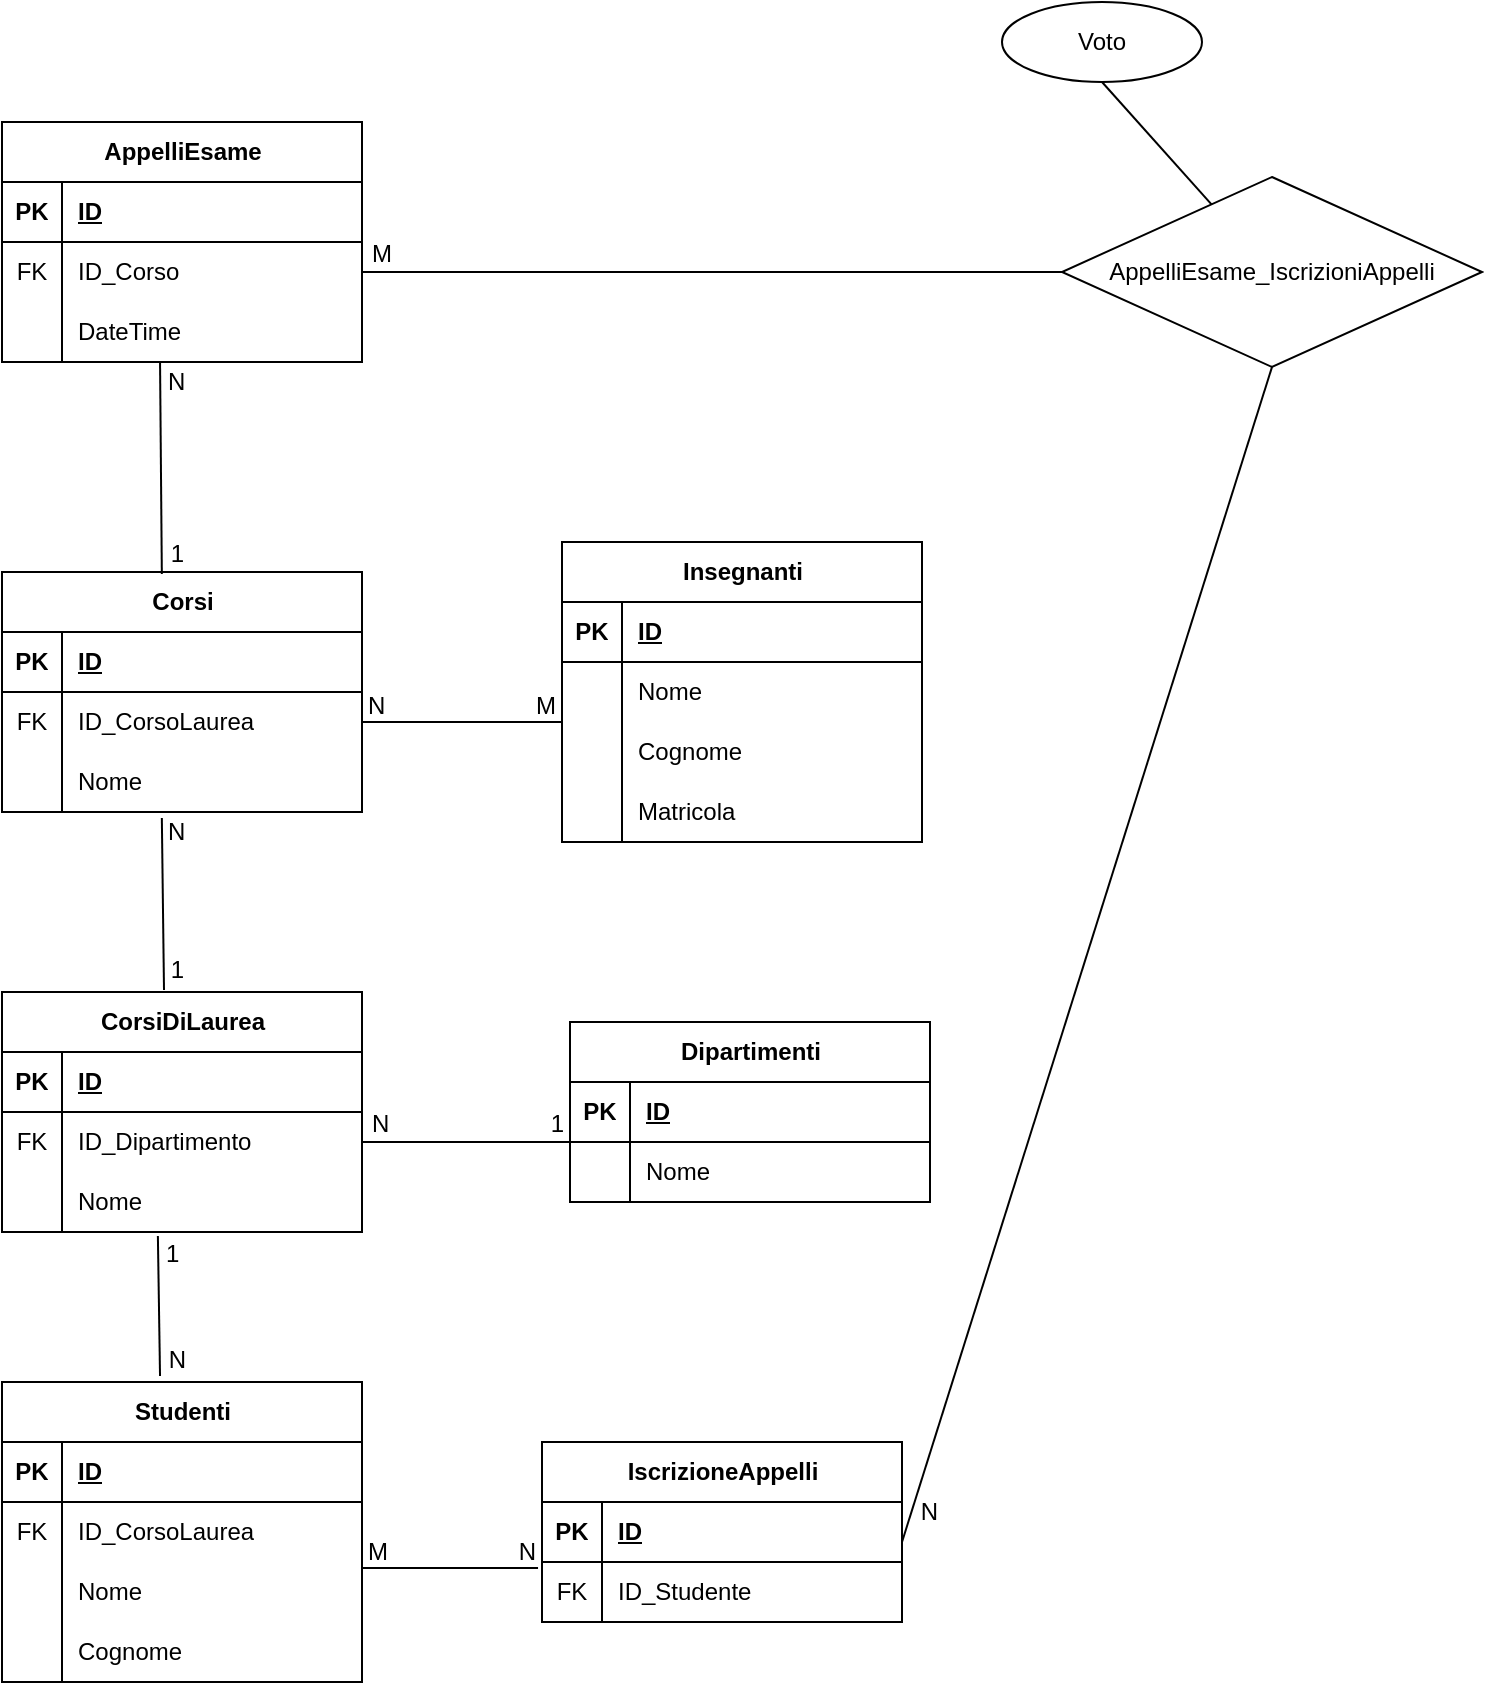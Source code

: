<mxfile version="23.0.2" type="device">
  <diagram name="Pagina-1" id="IWjIWQ7In2uX8zrZpP0A">
    <mxGraphModel dx="1118" dy="736" grid="1" gridSize="10" guides="1" tooltips="1" connect="1" arrows="1" fold="1" page="1" pageScale="1" pageWidth="827" pageHeight="1169" math="0" shadow="0">
      <root>
        <mxCell id="0" />
        <mxCell id="1" parent="0" />
        <mxCell id="6qh7KxoOQPwdmVBhDfn9-14" value="Corsi" style="shape=table;startSize=30;container=1;collapsible=1;childLayout=tableLayout;fixedRows=1;rowLines=0;fontStyle=1;align=center;resizeLast=1;html=1;" parent="1" vertex="1">
          <mxGeometry x="40" y="315" width="180" height="120" as="geometry" />
        </mxCell>
        <mxCell id="6qh7KxoOQPwdmVBhDfn9-15" value="" style="shape=tableRow;horizontal=0;startSize=0;swimlaneHead=0;swimlaneBody=0;fillColor=none;collapsible=0;dropTarget=0;points=[[0,0.5],[1,0.5]];portConstraint=eastwest;top=0;left=0;right=0;bottom=1;" parent="6qh7KxoOQPwdmVBhDfn9-14" vertex="1">
          <mxGeometry y="30" width="180" height="30" as="geometry" />
        </mxCell>
        <mxCell id="6qh7KxoOQPwdmVBhDfn9-16" value="PK" style="shape=partialRectangle;connectable=0;fillColor=none;top=0;left=0;bottom=0;right=0;fontStyle=1;overflow=hidden;whiteSpace=wrap;html=1;" parent="6qh7KxoOQPwdmVBhDfn9-15" vertex="1">
          <mxGeometry width="30" height="30" as="geometry">
            <mxRectangle width="30" height="30" as="alternateBounds" />
          </mxGeometry>
        </mxCell>
        <mxCell id="6qh7KxoOQPwdmVBhDfn9-17" value="ID" style="shape=partialRectangle;connectable=0;fillColor=none;top=0;left=0;bottom=0;right=0;align=left;spacingLeft=6;fontStyle=5;overflow=hidden;whiteSpace=wrap;html=1;" parent="6qh7KxoOQPwdmVBhDfn9-15" vertex="1">
          <mxGeometry x="30" width="150" height="30" as="geometry">
            <mxRectangle width="150" height="30" as="alternateBounds" />
          </mxGeometry>
        </mxCell>
        <mxCell id="6qh7KxoOQPwdmVBhDfn9-18" value="" style="shape=tableRow;horizontal=0;startSize=0;swimlaneHead=0;swimlaneBody=0;fillColor=none;collapsible=0;dropTarget=0;points=[[0,0.5],[1,0.5]];portConstraint=eastwest;top=0;left=0;right=0;bottom=0;" parent="6qh7KxoOQPwdmVBhDfn9-14" vertex="1">
          <mxGeometry y="60" width="180" height="30" as="geometry" />
        </mxCell>
        <mxCell id="6qh7KxoOQPwdmVBhDfn9-19" value="FK" style="shape=partialRectangle;connectable=0;fillColor=none;top=0;left=0;bottom=0;right=0;editable=1;overflow=hidden;whiteSpace=wrap;html=1;" parent="6qh7KxoOQPwdmVBhDfn9-18" vertex="1">
          <mxGeometry width="30" height="30" as="geometry">
            <mxRectangle width="30" height="30" as="alternateBounds" />
          </mxGeometry>
        </mxCell>
        <mxCell id="6qh7KxoOQPwdmVBhDfn9-20" value="ID_CorsoLaurea" style="shape=partialRectangle;connectable=0;fillColor=none;top=0;left=0;bottom=0;right=0;align=left;spacingLeft=6;overflow=hidden;whiteSpace=wrap;html=1;" parent="6qh7KxoOQPwdmVBhDfn9-18" vertex="1">
          <mxGeometry x="30" width="150" height="30" as="geometry">
            <mxRectangle width="150" height="30" as="alternateBounds" />
          </mxGeometry>
        </mxCell>
        <mxCell id="6qh7KxoOQPwdmVBhDfn9-21" value="" style="shape=tableRow;horizontal=0;startSize=0;swimlaneHead=0;swimlaneBody=0;fillColor=none;collapsible=0;dropTarget=0;points=[[0,0.5],[1,0.5]];portConstraint=eastwest;top=0;left=0;right=0;bottom=0;" parent="6qh7KxoOQPwdmVBhDfn9-14" vertex="1">
          <mxGeometry y="90" width="180" height="30" as="geometry" />
        </mxCell>
        <mxCell id="6qh7KxoOQPwdmVBhDfn9-22" value="" style="shape=partialRectangle;connectable=0;fillColor=none;top=0;left=0;bottom=0;right=0;editable=1;overflow=hidden;whiteSpace=wrap;html=1;" parent="6qh7KxoOQPwdmVBhDfn9-21" vertex="1">
          <mxGeometry width="30" height="30" as="geometry">
            <mxRectangle width="30" height="30" as="alternateBounds" />
          </mxGeometry>
        </mxCell>
        <mxCell id="6qh7KxoOQPwdmVBhDfn9-23" value="Nome" style="shape=partialRectangle;connectable=0;fillColor=none;top=0;left=0;bottom=0;right=0;align=left;spacingLeft=6;overflow=hidden;whiteSpace=wrap;html=1;" parent="6qh7KxoOQPwdmVBhDfn9-21" vertex="1">
          <mxGeometry x="30" width="150" height="30" as="geometry">
            <mxRectangle width="150" height="30" as="alternateBounds" />
          </mxGeometry>
        </mxCell>
        <mxCell id="6qh7KxoOQPwdmVBhDfn9-27" value="CorsiDiLaurea" style="shape=table;startSize=30;container=1;collapsible=1;childLayout=tableLayout;fixedRows=1;rowLines=0;fontStyle=1;align=center;resizeLast=1;html=1;" parent="1" vertex="1">
          <mxGeometry x="40" y="525" width="180" height="120" as="geometry" />
        </mxCell>
        <mxCell id="6qh7KxoOQPwdmVBhDfn9-28" value="" style="shape=tableRow;horizontal=0;startSize=0;swimlaneHead=0;swimlaneBody=0;fillColor=none;collapsible=0;dropTarget=0;points=[[0,0.5],[1,0.5]];portConstraint=eastwest;top=0;left=0;right=0;bottom=1;" parent="6qh7KxoOQPwdmVBhDfn9-27" vertex="1">
          <mxGeometry y="30" width="180" height="30" as="geometry" />
        </mxCell>
        <mxCell id="6qh7KxoOQPwdmVBhDfn9-29" value="PK" style="shape=partialRectangle;connectable=0;fillColor=none;top=0;left=0;bottom=0;right=0;fontStyle=1;overflow=hidden;whiteSpace=wrap;html=1;" parent="6qh7KxoOQPwdmVBhDfn9-28" vertex="1">
          <mxGeometry width="30" height="30" as="geometry">
            <mxRectangle width="30" height="30" as="alternateBounds" />
          </mxGeometry>
        </mxCell>
        <mxCell id="6qh7KxoOQPwdmVBhDfn9-30" value="ID" style="shape=partialRectangle;connectable=0;fillColor=none;top=0;left=0;bottom=0;right=0;align=left;spacingLeft=6;fontStyle=5;overflow=hidden;whiteSpace=wrap;html=1;" parent="6qh7KxoOQPwdmVBhDfn9-28" vertex="1">
          <mxGeometry x="30" width="150" height="30" as="geometry">
            <mxRectangle width="150" height="30" as="alternateBounds" />
          </mxGeometry>
        </mxCell>
        <mxCell id="6qh7KxoOQPwdmVBhDfn9-31" value="" style="shape=tableRow;horizontal=0;startSize=0;swimlaneHead=0;swimlaneBody=0;fillColor=none;collapsible=0;dropTarget=0;points=[[0,0.5],[1,0.5]];portConstraint=eastwest;top=0;left=0;right=0;bottom=0;" parent="6qh7KxoOQPwdmVBhDfn9-27" vertex="1">
          <mxGeometry y="60" width="180" height="30" as="geometry" />
        </mxCell>
        <mxCell id="6qh7KxoOQPwdmVBhDfn9-32" value="FK" style="shape=partialRectangle;connectable=0;fillColor=none;top=0;left=0;bottom=0;right=0;editable=1;overflow=hidden;whiteSpace=wrap;html=1;" parent="6qh7KxoOQPwdmVBhDfn9-31" vertex="1">
          <mxGeometry width="30" height="30" as="geometry">
            <mxRectangle width="30" height="30" as="alternateBounds" />
          </mxGeometry>
        </mxCell>
        <mxCell id="6qh7KxoOQPwdmVBhDfn9-33" value="ID_Dipartimento" style="shape=partialRectangle;connectable=0;fillColor=none;top=0;left=0;bottom=0;right=0;align=left;spacingLeft=6;overflow=hidden;whiteSpace=wrap;html=1;" parent="6qh7KxoOQPwdmVBhDfn9-31" vertex="1">
          <mxGeometry x="30" width="150" height="30" as="geometry">
            <mxRectangle width="150" height="30" as="alternateBounds" />
          </mxGeometry>
        </mxCell>
        <mxCell id="6qh7KxoOQPwdmVBhDfn9-34" value="" style="shape=tableRow;horizontal=0;startSize=0;swimlaneHead=0;swimlaneBody=0;fillColor=none;collapsible=0;dropTarget=0;points=[[0,0.5],[1,0.5]];portConstraint=eastwest;top=0;left=0;right=0;bottom=0;" parent="6qh7KxoOQPwdmVBhDfn9-27" vertex="1">
          <mxGeometry y="90" width="180" height="30" as="geometry" />
        </mxCell>
        <mxCell id="6qh7KxoOQPwdmVBhDfn9-35" value="" style="shape=partialRectangle;connectable=0;fillColor=none;top=0;left=0;bottom=0;right=0;editable=1;overflow=hidden;whiteSpace=wrap;html=1;" parent="6qh7KxoOQPwdmVBhDfn9-34" vertex="1">
          <mxGeometry width="30" height="30" as="geometry">
            <mxRectangle width="30" height="30" as="alternateBounds" />
          </mxGeometry>
        </mxCell>
        <mxCell id="6qh7KxoOQPwdmVBhDfn9-36" value="Nome" style="shape=partialRectangle;connectable=0;fillColor=none;top=0;left=0;bottom=0;right=0;align=left;spacingLeft=6;overflow=hidden;whiteSpace=wrap;html=1;" parent="6qh7KxoOQPwdmVBhDfn9-34" vertex="1">
          <mxGeometry x="30" width="150" height="30" as="geometry">
            <mxRectangle width="150" height="30" as="alternateBounds" />
          </mxGeometry>
        </mxCell>
        <mxCell id="6qh7KxoOQPwdmVBhDfn9-40" value="AppelliEsame" style="shape=table;startSize=30;container=1;collapsible=1;childLayout=tableLayout;fixedRows=1;rowLines=0;fontStyle=1;align=center;resizeLast=1;html=1;" parent="1" vertex="1">
          <mxGeometry x="40" y="90" width="180" height="120" as="geometry" />
        </mxCell>
        <mxCell id="6qh7KxoOQPwdmVBhDfn9-41" value="" style="shape=tableRow;horizontal=0;startSize=0;swimlaneHead=0;swimlaneBody=0;fillColor=none;collapsible=0;dropTarget=0;points=[[0,0.5],[1,0.5]];portConstraint=eastwest;top=0;left=0;right=0;bottom=1;" parent="6qh7KxoOQPwdmVBhDfn9-40" vertex="1">
          <mxGeometry y="30" width="180" height="30" as="geometry" />
        </mxCell>
        <mxCell id="6qh7KxoOQPwdmVBhDfn9-42" value="PK" style="shape=partialRectangle;connectable=0;fillColor=none;top=0;left=0;bottom=0;right=0;fontStyle=1;overflow=hidden;whiteSpace=wrap;html=1;" parent="6qh7KxoOQPwdmVBhDfn9-41" vertex="1">
          <mxGeometry width="30" height="30" as="geometry">
            <mxRectangle width="30" height="30" as="alternateBounds" />
          </mxGeometry>
        </mxCell>
        <mxCell id="6qh7KxoOQPwdmVBhDfn9-43" value="ID" style="shape=partialRectangle;connectable=0;fillColor=none;top=0;left=0;bottom=0;right=0;align=left;spacingLeft=6;fontStyle=5;overflow=hidden;whiteSpace=wrap;html=1;" parent="6qh7KxoOQPwdmVBhDfn9-41" vertex="1">
          <mxGeometry x="30" width="150" height="30" as="geometry">
            <mxRectangle width="150" height="30" as="alternateBounds" />
          </mxGeometry>
        </mxCell>
        <mxCell id="6qh7KxoOQPwdmVBhDfn9-44" value="" style="shape=tableRow;horizontal=0;startSize=0;swimlaneHead=0;swimlaneBody=0;fillColor=none;collapsible=0;dropTarget=0;points=[[0,0.5],[1,0.5]];portConstraint=eastwest;top=0;left=0;right=0;bottom=0;" parent="6qh7KxoOQPwdmVBhDfn9-40" vertex="1">
          <mxGeometry y="60" width="180" height="30" as="geometry" />
        </mxCell>
        <mxCell id="6qh7KxoOQPwdmVBhDfn9-45" value="FK" style="shape=partialRectangle;connectable=0;fillColor=none;top=0;left=0;bottom=0;right=0;editable=1;overflow=hidden;whiteSpace=wrap;html=1;" parent="6qh7KxoOQPwdmVBhDfn9-44" vertex="1">
          <mxGeometry width="30" height="30" as="geometry">
            <mxRectangle width="30" height="30" as="alternateBounds" />
          </mxGeometry>
        </mxCell>
        <mxCell id="6qh7KxoOQPwdmVBhDfn9-46" value="ID_Corso" style="shape=partialRectangle;connectable=0;fillColor=none;top=0;left=0;bottom=0;right=0;align=left;spacingLeft=6;overflow=hidden;whiteSpace=wrap;html=1;" parent="6qh7KxoOQPwdmVBhDfn9-44" vertex="1">
          <mxGeometry x="30" width="150" height="30" as="geometry">
            <mxRectangle width="150" height="30" as="alternateBounds" />
          </mxGeometry>
        </mxCell>
        <mxCell id="6qh7KxoOQPwdmVBhDfn9-47" value="" style="shape=tableRow;horizontal=0;startSize=0;swimlaneHead=0;swimlaneBody=0;fillColor=none;collapsible=0;dropTarget=0;points=[[0,0.5],[1,0.5]];portConstraint=eastwest;top=0;left=0;right=0;bottom=0;" parent="6qh7KxoOQPwdmVBhDfn9-40" vertex="1">
          <mxGeometry y="90" width="180" height="30" as="geometry" />
        </mxCell>
        <mxCell id="6qh7KxoOQPwdmVBhDfn9-48" value="" style="shape=partialRectangle;connectable=0;fillColor=none;top=0;left=0;bottom=0;right=0;editable=1;overflow=hidden;whiteSpace=wrap;html=1;" parent="6qh7KxoOQPwdmVBhDfn9-47" vertex="1">
          <mxGeometry width="30" height="30" as="geometry">
            <mxRectangle width="30" height="30" as="alternateBounds" />
          </mxGeometry>
        </mxCell>
        <mxCell id="6qh7KxoOQPwdmVBhDfn9-49" value="DateTime&amp;nbsp;" style="shape=partialRectangle;connectable=0;fillColor=none;top=0;left=0;bottom=0;right=0;align=left;spacingLeft=6;overflow=hidden;whiteSpace=wrap;html=1;" parent="6qh7KxoOQPwdmVBhDfn9-47" vertex="1">
          <mxGeometry x="30" width="150" height="30" as="geometry">
            <mxRectangle width="150" height="30" as="alternateBounds" />
          </mxGeometry>
        </mxCell>
        <mxCell id="6qh7KxoOQPwdmVBhDfn9-53" value="Studenti" style="shape=table;startSize=30;container=1;collapsible=1;childLayout=tableLayout;fixedRows=1;rowLines=0;fontStyle=1;align=center;resizeLast=1;html=1;" parent="1" vertex="1">
          <mxGeometry x="40" y="720" width="180" height="150" as="geometry" />
        </mxCell>
        <mxCell id="6qh7KxoOQPwdmVBhDfn9-54" value="" style="shape=tableRow;horizontal=0;startSize=0;swimlaneHead=0;swimlaneBody=0;fillColor=none;collapsible=0;dropTarget=0;points=[[0,0.5],[1,0.5]];portConstraint=eastwest;top=0;left=0;right=0;bottom=1;" parent="6qh7KxoOQPwdmVBhDfn9-53" vertex="1">
          <mxGeometry y="30" width="180" height="30" as="geometry" />
        </mxCell>
        <mxCell id="6qh7KxoOQPwdmVBhDfn9-55" value="PK" style="shape=partialRectangle;connectable=0;fillColor=none;top=0;left=0;bottom=0;right=0;fontStyle=1;overflow=hidden;whiteSpace=wrap;html=1;" parent="6qh7KxoOQPwdmVBhDfn9-54" vertex="1">
          <mxGeometry width="30" height="30" as="geometry">
            <mxRectangle width="30" height="30" as="alternateBounds" />
          </mxGeometry>
        </mxCell>
        <mxCell id="6qh7KxoOQPwdmVBhDfn9-56" value="ID" style="shape=partialRectangle;connectable=0;fillColor=none;top=0;left=0;bottom=0;right=0;align=left;spacingLeft=6;fontStyle=5;overflow=hidden;whiteSpace=wrap;html=1;" parent="6qh7KxoOQPwdmVBhDfn9-54" vertex="1">
          <mxGeometry x="30" width="150" height="30" as="geometry">
            <mxRectangle width="150" height="30" as="alternateBounds" />
          </mxGeometry>
        </mxCell>
        <mxCell id="6qh7KxoOQPwdmVBhDfn9-57" value="" style="shape=tableRow;horizontal=0;startSize=0;swimlaneHead=0;swimlaneBody=0;fillColor=none;collapsible=0;dropTarget=0;points=[[0,0.5],[1,0.5]];portConstraint=eastwest;top=0;left=0;right=0;bottom=0;" parent="6qh7KxoOQPwdmVBhDfn9-53" vertex="1">
          <mxGeometry y="60" width="180" height="30" as="geometry" />
        </mxCell>
        <mxCell id="6qh7KxoOQPwdmVBhDfn9-58" value="FK" style="shape=partialRectangle;connectable=0;fillColor=none;top=0;left=0;bottom=0;right=0;editable=1;overflow=hidden;whiteSpace=wrap;html=1;" parent="6qh7KxoOQPwdmVBhDfn9-57" vertex="1">
          <mxGeometry width="30" height="30" as="geometry">
            <mxRectangle width="30" height="30" as="alternateBounds" />
          </mxGeometry>
        </mxCell>
        <mxCell id="6qh7KxoOQPwdmVBhDfn9-59" value="ID_CorsoLaurea" style="shape=partialRectangle;connectable=0;fillColor=none;top=0;left=0;bottom=0;right=0;align=left;spacingLeft=6;overflow=hidden;whiteSpace=wrap;html=1;" parent="6qh7KxoOQPwdmVBhDfn9-57" vertex="1">
          <mxGeometry x="30" width="150" height="30" as="geometry">
            <mxRectangle width="150" height="30" as="alternateBounds" />
          </mxGeometry>
        </mxCell>
        <mxCell id="6qh7KxoOQPwdmVBhDfn9-60" value="" style="shape=tableRow;horizontal=0;startSize=0;swimlaneHead=0;swimlaneBody=0;fillColor=none;collapsible=0;dropTarget=0;points=[[0,0.5],[1,0.5]];portConstraint=eastwest;top=0;left=0;right=0;bottom=0;" parent="6qh7KxoOQPwdmVBhDfn9-53" vertex="1">
          <mxGeometry y="90" width="180" height="30" as="geometry" />
        </mxCell>
        <mxCell id="6qh7KxoOQPwdmVBhDfn9-61" value="" style="shape=partialRectangle;connectable=0;fillColor=none;top=0;left=0;bottom=0;right=0;editable=1;overflow=hidden;whiteSpace=wrap;html=1;" parent="6qh7KxoOQPwdmVBhDfn9-60" vertex="1">
          <mxGeometry width="30" height="30" as="geometry">
            <mxRectangle width="30" height="30" as="alternateBounds" />
          </mxGeometry>
        </mxCell>
        <mxCell id="6qh7KxoOQPwdmVBhDfn9-62" value="Nome" style="shape=partialRectangle;connectable=0;fillColor=none;top=0;left=0;bottom=0;right=0;align=left;spacingLeft=6;overflow=hidden;whiteSpace=wrap;html=1;" parent="6qh7KxoOQPwdmVBhDfn9-60" vertex="1">
          <mxGeometry x="30" width="150" height="30" as="geometry">
            <mxRectangle width="150" height="30" as="alternateBounds" />
          </mxGeometry>
        </mxCell>
        <mxCell id="6qh7KxoOQPwdmVBhDfn9-63" value="" style="shape=tableRow;horizontal=0;startSize=0;swimlaneHead=0;swimlaneBody=0;fillColor=none;collapsible=0;dropTarget=0;points=[[0,0.5],[1,0.5]];portConstraint=eastwest;top=0;left=0;right=0;bottom=0;" parent="6qh7KxoOQPwdmVBhDfn9-53" vertex="1">
          <mxGeometry y="120" width="180" height="30" as="geometry" />
        </mxCell>
        <mxCell id="6qh7KxoOQPwdmVBhDfn9-64" value="" style="shape=partialRectangle;connectable=0;fillColor=none;top=0;left=0;bottom=0;right=0;editable=1;overflow=hidden;whiteSpace=wrap;html=1;" parent="6qh7KxoOQPwdmVBhDfn9-63" vertex="1">
          <mxGeometry width="30" height="30" as="geometry">
            <mxRectangle width="30" height="30" as="alternateBounds" />
          </mxGeometry>
        </mxCell>
        <mxCell id="6qh7KxoOQPwdmVBhDfn9-65" value="Cognome" style="shape=partialRectangle;connectable=0;fillColor=none;top=0;left=0;bottom=0;right=0;align=left;spacingLeft=6;overflow=hidden;whiteSpace=wrap;html=1;" parent="6qh7KxoOQPwdmVBhDfn9-63" vertex="1">
          <mxGeometry x="30" width="150" height="30" as="geometry">
            <mxRectangle width="150" height="30" as="alternateBounds" />
          </mxGeometry>
        </mxCell>
        <mxCell id="6qh7KxoOQPwdmVBhDfn9-66" value="Insegnanti" style="shape=table;startSize=30;container=1;collapsible=1;childLayout=tableLayout;fixedRows=1;rowLines=0;fontStyle=1;align=center;resizeLast=1;html=1;" parent="1" vertex="1">
          <mxGeometry x="320" y="300" width="180" height="150" as="geometry" />
        </mxCell>
        <mxCell id="6qh7KxoOQPwdmVBhDfn9-67" value="" style="shape=tableRow;horizontal=0;startSize=0;swimlaneHead=0;swimlaneBody=0;fillColor=none;collapsible=0;dropTarget=0;points=[[0,0.5],[1,0.5]];portConstraint=eastwest;top=0;left=0;right=0;bottom=1;" parent="6qh7KxoOQPwdmVBhDfn9-66" vertex="1">
          <mxGeometry y="30" width="180" height="30" as="geometry" />
        </mxCell>
        <mxCell id="6qh7KxoOQPwdmVBhDfn9-68" value="PK" style="shape=partialRectangle;connectable=0;fillColor=none;top=0;left=0;bottom=0;right=0;fontStyle=1;overflow=hidden;whiteSpace=wrap;html=1;" parent="6qh7KxoOQPwdmVBhDfn9-67" vertex="1">
          <mxGeometry width="30" height="30" as="geometry">
            <mxRectangle width="30" height="30" as="alternateBounds" />
          </mxGeometry>
        </mxCell>
        <mxCell id="6qh7KxoOQPwdmVBhDfn9-69" value="ID" style="shape=partialRectangle;connectable=0;fillColor=none;top=0;left=0;bottom=0;right=0;align=left;spacingLeft=6;fontStyle=5;overflow=hidden;whiteSpace=wrap;html=1;" parent="6qh7KxoOQPwdmVBhDfn9-67" vertex="1">
          <mxGeometry x="30" width="150" height="30" as="geometry">
            <mxRectangle width="150" height="30" as="alternateBounds" />
          </mxGeometry>
        </mxCell>
        <mxCell id="6qh7KxoOQPwdmVBhDfn9-70" value="" style="shape=tableRow;horizontal=0;startSize=0;swimlaneHead=0;swimlaneBody=0;fillColor=none;collapsible=0;dropTarget=0;points=[[0,0.5],[1,0.5]];portConstraint=eastwest;top=0;left=0;right=0;bottom=0;" parent="6qh7KxoOQPwdmVBhDfn9-66" vertex="1">
          <mxGeometry y="60" width="180" height="30" as="geometry" />
        </mxCell>
        <mxCell id="6qh7KxoOQPwdmVBhDfn9-71" value="" style="shape=partialRectangle;connectable=0;fillColor=none;top=0;left=0;bottom=0;right=0;editable=1;overflow=hidden;whiteSpace=wrap;html=1;" parent="6qh7KxoOQPwdmVBhDfn9-70" vertex="1">
          <mxGeometry width="30" height="30" as="geometry">
            <mxRectangle width="30" height="30" as="alternateBounds" />
          </mxGeometry>
        </mxCell>
        <mxCell id="6qh7KxoOQPwdmVBhDfn9-72" value="Nome" style="shape=partialRectangle;connectable=0;fillColor=none;top=0;left=0;bottom=0;right=0;align=left;spacingLeft=6;overflow=hidden;whiteSpace=wrap;html=1;" parent="6qh7KxoOQPwdmVBhDfn9-70" vertex="1">
          <mxGeometry x="30" width="150" height="30" as="geometry">
            <mxRectangle width="150" height="30" as="alternateBounds" />
          </mxGeometry>
        </mxCell>
        <mxCell id="6qh7KxoOQPwdmVBhDfn9-73" value="" style="shape=tableRow;horizontal=0;startSize=0;swimlaneHead=0;swimlaneBody=0;fillColor=none;collapsible=0;dropTarget=0;points=[[0,0.5],[1,0.5]];portConstraint=eastwest;top=0;left=0;right=0;bottom=0;" parent="6qh7KxoOQPwdmVBhDfn9-66" vertex="1">
          <mxGeometry y="90" width="180" height="30" as="geometry" />
        </mxCell>
        <mxCell id="6qh7KxoOQPwdmVBhDfn9-74" value="" style="shape=partialRectangle;connectable=0;fillColor=none;top=0;left=0;bottom=0;right=0;editable=1;overflow=hidden;whiteSpace=wrap;html=1;" parent="6qh7KxoOQPwdmVBhDfn9-73" vertex="1">
          <mxGeometry width="30" height="30" as="geometry">
            <mxRectangle width="30" height="30" as="alternateBounds" />
          </mxGeometry>
        </mxCell>
        <mxCell id="6qh7KxoOQPwdmVBhDfn9-75" value="Cognome" style="shape=partialRectangle;connectable=0;fillColor=none;top=0;left=0;bottom=0;right=0;align=left;spacingLeft=6;overflow=hidden;whiteSpace=wrap;html=1;" parent="6qh7KxoOQPwdmVBhDfn9-73" vertex="1">
          <mxGeometry x="30" width="150" height="30" as="geometry">
            <mxRectangle width="150" height="30" as="alternateBounds" />
          </mxGeometry>
        </mxCell>
        <mxCell id="6qh7KxoOQPwdmVBhDfn9-76" value="" style="shape=tableRow;horizontal=0;startSize=0;swimlaneHead=0;swimlaneBody=0;fillColor=none;collapsible=0;dropTarget=0;points=[[0,0.5],[1,0.5]];portConstraint=eastwest;top=0;left=0;right=0;bottom=0;" parent="6qh7KxoOQPwdmVBhDfn9-66" vertex="1">
          <mxGeometry y="120" width="180" height="30" as="geometry" />
        </mxCell>
        <mxCell id="6qh7KxoOQPwdmVBhDfn9-77" value="" style="shape=partialRectangle;connectable=0;fillColor=none;top=0;left=0;bottom=0;right=0;editable=1;overflow=hidden;whiteSpace=wrap;html=1;" parent="6qh7KxoOQPwdmVBhDfn9-76" vertex="1">
          <mxGeometry width="30" height="30" as="geometry">
            <mxRectangle width="30" height="30" as="alternateBounds" />
          </mxGeometry>
        </mxCell>
        <mxCell id="6qh7KxoOQPwdmVBhDfn9-78" value="Matricola" style="shape=partialRectangle;connectable=0;fillColor=none;top=0;left=0;bottom=0;right=0;align=left;spacingLeft=6;overflow=hidden;whiteSpace=wrap;html=1;" parent="6qh7KxoOQPwdmVBhDfn9-76" vertex="1">
          <mxGeometry x="30" width="150" height="30" as="geometry">
            <mxRectangle width="150" height="30" as="alternateBounds" />
          </mxGeometry>
        </mxCell>
        <mxCell id="6qh7KxoOQPwdmVBhDfn9-79" value="Dipartimenti" style="shape=table;startSize=30;container=1;collapsible=1;childLayout=tableLayout;fixedRows=1;rowLines=0;fontStyle=1;align=center;resizeLast=1;html=1;" parent="1" vertex="1">
          <mxGeometry x="324" y="540" width="180" height="90" as="geometry" />
        </mxCell>
        <mxCell id="6qh7KxoOQPwdmVBhDfn9-80" value="" style="shape=tableRow;horizontal=0;startSize=0;swimlaneHead=0;swimlaneBody=0;fillColor=none;collapsible=0;dropTarget=0;points=[[0,0.5],[1,0.5]];portConstraint=eastwest;top=0;left=0;right=0;bottom=1;" parent="6qh7KxoOQPwdmVBhDfn9-79" vertex="1">
          <mxGeometry y="30" width="180" height="30" as="geometry" />
        </mxCell>
        <mxCell id="6qh7KxoOQPwdmVBhDfn9-81" value="PK" style="shape=partialRectangle;connectable=0;fillColor=none;top=0;left=0;bottom=0;right=0;fontStyle=1;overflow=hidden;whiteSpace=wrap;html=1;" parent="6qh7KxoOQPwdmVBhDfn9-80" vertex="1">
          <mxGeometry width="30" height="30" as="geometry">
            <mxRectangle width="30" height="30" as="alternateBounds" />
          </mxGeometry>
        </mxCell>
        <mxCell id="6qh7KxoOQPwdmVBhDfn9-82" value="ID" style="shape=partialRectangle;connectable=0;fillColor=none;top=0;left=0;bottom=0;right=0;align=left;spacingLeft=6;fontStyle=5;overflow=hidden;whiteSpace=wrap;html=1;" parent="6qh7KxoOQPwdmVBhDfn9-80" vertex="1">
          <mxGeometry x="30" width="150" height="30" as="geometry">
            <mxRectangle width="150" height="30" as="alternateBounds" />
          </mxGeometry>
        </mxCell>
        <mxCell id="6qh7KxoOQPwdmVBhDfn9-83" value="" style="shape=tableRow;horizontal=0;startSize=0;swimlaneHead=0;swimlaneBody=0;fillColor=none;collapsible=0;dropTarget=0;points=[[0,0.5],[1,0.5]];portConstraint=eastwest;top=0;left=0;right=0;bottom=0;" parent="6qh7KxoOQPwdmVBhDfn9-79" vertex="1">
          <mxGeometry y="60" width="180" height="30" as="geometry" />
        </mxCell>
        <mxCell id="6qh7KxoOQPwdmVBhDfn9-84" value="" style="shape=partialRectangle;connectable=0;fillColor=none;top=0;left=0;bottom=0;right=0;editable=1;overflow=hidden;whiteSpace=wrap;html=1;" parent="6qh7KxoOQPwdmVBhDfn9-83" vertex="1">
          <mxGeometry width="30" height="30" as="geometry">
            <mxRectangle width="30" height="30" as="alternateBounds" />
          </mxGeometry>
        </mxCell>
        <mxCell id="6qh7KxoOQPwdmVBhDfn9-85" value="Nome" style="shape=partialRectangle;connectable=0;fillColor=none;top=0;left=0;bottom=0;right=0;align=left;spacingLeft=6;overflow=hidden;whiteSpace=wrap;html=1;" parent="6qh7KxoOQPwdmVBhDfn9-83" vertex="1">
          <mxGeometry x="30" width="150" height="30" as="geometry">
            <mxRectangle width="150" height="30" as="alternateBounds" />
          </mxGeometry>
        </mxCell>
        <mxCell id="6qh7KxoOQPwdmVBhDfn9-92" value="IscrizioneAppelli" style="shape=table;startSize=30;container=1;collapsible=1;childLayout=tableLayout;fixedRows=1;rowLines=0;fontStyle=1;align=center;resizeLast=1;html=1;" parent="1" vertex="1">
          <mxGeometry x="310" y="750" width="180" height="90" as="geometry" />
        </mxCell>
        <mxCell id="6qh7KxoOQPwdmVBhDfn9-93" value="" style="shape=tableRow;horizontal=0;startSize=0;swimlaneHead=0;swimlaneBody=0;fillColor=none;collapsible=0;dropTarget=0;points=[[0,0.5],[1,0.5]];portConstraint=eastwest;top=0;left=0;right=0;bottom=1;" parent="6qh7KxoOQPwdmVBhDfn9-92" vertex="1">
          <mxGeometry y="30" width="180" height="30" as="geometry" />
        </mxCell>
        <mxCell id="6qh7KxoOQPwdmVBhDfn9-94" value="PK" style="shape=partialRectangle;connectable=0;fillColor=none;top=0;left=0;bottom=0;right=0;fontStyle=1;overflow=hidden;whiteSpace=wrap;html=1;" parent="6qh7KxoOQPwdmVBhDfn9-93" vertex="1">
          <mxGeometry width="30" height="30" as="geometry">
            <mxRectangle width="30" height="30" as="alternateBounds" />
          </mxGeometry>
        </mxCell>
        <mxCell id="6qh7KxoOQPwdmVBhDfn9-95" value="ID" style="shape=partialRectangle;connectable=0;fillColor=none;top=0;left=0;bottom=0;right=0;align=left;spacingLeft=6;fontStyle=5;overflow=hidden;whiteSpace=wrap;html=1;" parent="6qh7KxoOQPwdmVBhDfn9-93" vertex="1">
          <mxGeometry x="30" width="150" height="30" as="geometry">
            <mxRectangle width="150" height="30" as="alternateBounds" />
          </mxGeometry>
        </mxCell>
        <mxCell id="6qh7KxoOQPwdmVBhDfn9-96" value="" style="shape=tableRow;horizontal=0;startSize=0;swimlaneHead=0;swimlaneBody=0;fillColor=none;collapsible=0;dropTarget=0;points=[[0,0.5],[1,0.5]];portConstraint=eastwest;top=0;left=0;right=0;bottom=0;" parent="6qh7KxoOQPwdmVBhDfn9-92" vertex="1">
          <mxGeometry y="60" width="180" height="30" as="geometry" />
        </mxCell>
        <mxCell id="6qh7KxoOQPwdmVBhDfn9-97" value="FK" style="shape=partialRectangle;connectable=0;fillColor=none;top=0;left=0;bottom=0;right=0;editable=1;overflow=hidden;whiteSpace=wrap;html=1;" parent="6qh7KxoOQPwdmVBhDfn9-96" vertex="1">
          <mxGeometry width="30" height="30" as="geometry">
            <mxRectangle width="30" height="30" as="alternateBounds" />
          </mxGeometry>
        </mxCell>
        <mxCell id="6qh7KxoOQPwdmVBhDfn9-98" value="ID_Studente" style="shape=partialRectangle;connectable=0;fillColor=none;top=0;left=0;bottom=0;right=0;align=left;spacingLeft=6;overflow=hidden;whiteSpace=wrap;html=1;" parent="6qh7KxoOQPwdmVBhDfn9-96" vertex="1">
          <mxGeometry x="30" width="150" height="30" as="geometry">
            <mxRectangle width="150" height="30" as="alternateBounds" />
          </mxGeometry>
        </mxCell>
        <mxCell id="6qh7KxoOQPwdmVBhDfn9-105" value="" style="endArrow=none;html=1;rounded=0;entryX=0.444;entryY=0.008;entryDx=0;entryDy=0;entryPerimeter=0;exitX=0.439;exitY=1;exitDx=0;exitDy=0;exitPerimeter=0;" parent="1" source="6qh7KxoOQPwdmVBhDfn9-47" target="6qh7KxoOQPwdmVBhDfn9-14" edge="1">
          <mxGeometry relative="1" as="geometry">
            <mxPoint x="120" y="220" as="sourcePoint" />
            <mxPoint x="490" y="370" as="targetPoint" />
          </mxGeometry>
        </mxCell>
        <mxCell id="6qh7KxoOQPwdmVBhDfn9-106" value="N" style="resizable=0;html=1;whiteSpace=wrap;align=left;verticalAlign=bottom;" parent="6qh7KxoOQPwdmVBhDfn9-105" connectable="0" vertex="1">
          <mxGeometry x="-1" relative="1" as="geometry">
            <mxPoint x="2" y="18" as="offset" />
          </mxGeometry>
        </mxCell>
        <mxCell id="6qh7KxoOQPwdmVBhDfn9-107" value="1" style="resizable=0;html=1;whiteSpace=wrap;align=right;verticalAlign=bottom;" parent="6qh7KxoOQPwdmVBhDfn9-105" connectable="0" vertex="1">
          <mxGeometry x="1" relative="1" as="geometry">
            <mxPoint x="13" y="-1" as="offset" />
          </mxGeometry>
        </mxCell>
        <mxCell id="6qh7KxoOQPwdmVBhDfn9-108" value="" style="endArrow=none;html=1;rounded=0;exitX=0.444;exitY=1.1;exitDx=0;exitDy=0;exitPerimeter=0;entryX=0.45;entryY=-0.008;entryDx=0;entryDy=0;entryPerimeter=0;" parent="1" source="6qh7KxoOQPwdmVBhDfn9-21" target="6qh7KxoOQPwdmVBhDfn9-27" edge="1">
          <mxGeometry relative="1" as="geometry">
            <mxPoint x="330" y="570" as="sourcePoint" />
            <mxPoint x="490" y="570" as="targetPoint" />
          </mxGeometry>
        </mxCell>
        <mxCell id="6qh7KxoOQPwdmVBhDfn9-109" value="N" style="resizable=0;html=1;whiteSpace=wrap;align=left;verticalAlign=bottom;" parent="6qh7KxoOQPwdmVBhDfn9-108" connectable="0" vertex="1">
          <mxGeometry x="-1" relative="1" as="geometry">
            <mxPoint x="1" y="15" as="offset" />
          </mxGeometry>
        </mxCell>
        <mxCell id="6qh7KxoOQPwdmVBhDfn9-110" value="1" style="resizable=0;html=1;whiteSpace=wrap;align=right;verticalAlign=bottom;" parent="6qh7KxoOQPwdmVBhDfn9-108" connectable="0" vertex="1">
          <mxGeometry x="1" relative="1" as="geometry">
            <mxPoint x="12" y="-1" as="offset" />
          </mxGeometry>
        </mxCell>
        <mxCell id="6qh7KxoOQPwdmVBhDfn9-111" value="" style="endArrow=none;html=1;rounded=0;exitX=0.433;exitY=1.067;exitDx=0;exitDy=0;exitPerimeter=0;entryX=0.439;entryY=-0.02;entryDx=0;entryDy=0;entryPerimeter=0;" parent="1" source="6qh7KxoOQPwdmVBhDfn9-34" target="6qh7KxoOQPwdmVBhDfn9-53" edge="1">
          <mxGeometry relative="1" as="geometry">
            <mxPoint x="330" y="670" as="sourcePoint" />
            <mxPoint x="490" y="670" as="targetPoint" />
          </mxGeometry>
        </mxCell>
        <mxCell id="6qh7KxoOQPwdmVBhDfn9-112" value="1" style="resizable=0;html=1;whiteSpace=wrap;align=left;verticalAlign=bottom;" parent="6qh7KxoOQPwdmVBhDfn9-111" connectable="0" vertex="1">
          <mxGeometry x="-1" relative="1" as="geometry">
            <mxPoint x="2" y="17" as="offset" />
          </mxGeometry>
        </mxCell>
        <mxCell id="6qh7KxoOQPwdmVBhDfn9-113" value="N" style="resizable=0;html=1;whiteSpace=wrap;align=right;verticalAlign=bottom;" parent="6qh7KxoOQPwdmVBhDfn9-111" connectable="0" vertex="1">
          <mxGeometry x="1" relative="1" as="geometry">
            <mxPoint x="14" as="offset" />
          </mxGeometry>
        </mxCell>
        <mxCell id="6qh7KxoOQPwdmVBhDfn9-114" value="" style="endArrow=none;html=1;rounded=0;entryX=-0.011;entryY=0.1;entryDx=0;entryDy=0;entryPerimeter=0;" parent="1" edge="1">
          <mxGeometry relative="1" as="geometry">
            <mxPoint x="220" y="813" as="sourcePoint" />
            <mxPoint x="308.02" y="813" as="targetPoint" />
          </mxGeometry>
        </mxCell>
        <mxCell id="6qh7KxoOQPwdmVBhDfn9-115" value="M" style="resizable=0;html=1;whiteSpace=wrap;align=left;verticalAlign=bottom;" parent="6qh7KxoOQPwdmVBhDfn9-114" connectable="0" vertex="1">
          <mxGeometry x="-1" relative="1" as="geometry">
            <mxPoint x="1" as="offset" />
          </mxGeometry>
        </mxCell>
        <mxCell id="6qh7KxoOQPwdmVBhDfn9-116" value="N" style="resizable=0;html=1;whiteSpace=wrap;align=right;verticalAlign=bottom;" parent="6qh7KxoOQPwdmVBhDfn9-114" connectable="0" vertex="1">
          <mxGeometry x="1" relative="1" as="geometry" />
        </mxCell>
        <mxCell id="6qh7KxoOQPwdmVBhDfn9-117" value="" style="endArrow=none;html=1;rounded=0;exitX=1;exitY=0.5;exitDx=0;exitDy=0;entryX=0.033;entryY=0;entryDx=0;entryDy=0;entryPerimeter=0;" parent="1" source="6qh7KxoOQPwdmVBhDfn9-31" target="6qh7KxoOQPwdmVBhDfn9-83" edge="1">
          <mxGeometry relative="1" as="geometry">
            <mxPoint x="330" y="570" as="sourcePoint" />
            <mxPoint x="320" y="600" as="targetPoint" />
          </mxGeometry>
        </mxCell>
        <mxCell id="6qh7KxoOQPwdmVBhDfn9-118" value="N" style="resizable=0;html=1;whiteSpace=wrap;align=left;verticalAlign=bottom;" parent="6qh7KxoOQPwdmVBhDfn9-117" connectable="0" vertex="1">
          <mxGeometry x="-1" relative="1" as="geometry">
            <mxPoint x="3" y="-1" as="offset" />
          </mxGeometry>
        </mxCell>
        <mxCell id="6qh7KxoOQPwdmVBhDfn9-119" value="1" style="resizable=0;html=1;whiteSpace=wrap;align=right;verticalAlign=bottom;" parent="6qh7KxoOQPwdmVBhDfn9-117" connectable="0" vertex="1">
          <mxGeometry x="1" relative="1" as="geometry">
            <mxPoint x="-8" y="-1" as="offset" />
          </mxGeometry>
        </mxCell>
        <mxCell id="6qh7KxoOQPwdmVBhDfn9-120" value="" style="endArrow=none;html=1;rounded=0;exitX=1;exitY=0.5;exitDx=0;exitDy=0;" parent="1" source="6qh7KxoOQPwdmVBhDfn9-18" edge="1">
          <mxGeometry relative="1" as="geometry">
            <mxPoint x="330" y="470" as="sourcePoint" />
            <mxPoint x="320" y="390" as="targetPoint" />
          </mxGeometry>
        </mxCell>
        <mxCell id="6qh7KxoOQPwdmVBhDfn9-121" value="N" style="resizable=0;html=1;whiteSpace=wrap;align=left;verticalAlign=bottom;" parent="6qh7KxoOQPwdmVBhDfn9-120" connectable="0" vertex="1">
          <mxGeometry x="-1" relative="1" as="geometry">
            <mxPoint x="1" as="offset" />
          </mxGeometry>
        </mxCell>
        <mxCell id="6qh7KxoOQPwdmVBhDfn9-122" value="M" style="resizable=0;html=1;whiteSpace=wrap;align=right;verticalAlign=bottom;" parent="6qh7KxoOQPwdmVBhDfn9-120" connectable="0" vertex="1">
          <mxGeometry x="1" relative="1" as="geometry">
            <mxPoint x="-2" as="offset" />
          </mxGeometry>
        </mxCell>
        <mxCell id="6qh7KxoOQPwdmVBhDfn9-123" value="Voto" style="ellipse;whiteSpace=wrap;html=1;align=center;" parent="1" vertex="1">
          <mxGeometry x="540" y="30" width="100" height="40" as="geometry" />
        </mxCell>
        <mxCell id="6qh7KxoOQPwdmVBhDfn9-124" value="AppelliEsame_IscrizioniAppelli" style="shape=rhombus;perimeter=rhombusPerimeter;whiteSpace=wrap;html=1;align=center;" parent="1" vertex="1">
          <mxGeometry x="570" y="117.5" width="210" height="95" as="geometry" />
        </mxCell>
        <mxCell id="6qh7KxoOQPwdmVBhDfn9-125" value="" style="endArrow=none;html=1;rounded=0;exitX=1;exitY=0.5;exitDx=0;exitDy=0;entryX=0;entryY=0.5;entryDx=0;entryDy=0;" parent="1" source="6qh7KxoOQPwdmVBhDfn9-44" target="6qh7KxoOQPwdmVBhDfn9-124" edge="1">
          <mxGeometry relative="1" as="geometry">
            <mxPoint x="330" y="270" as="sourcePoint" />
            <mxPoint x="490" y="270" as="targetPoint" />
          </mxGeometry>
        </mxCell>
        <mxCell id="6qh7KxoOQPwdmVBhDfn9-126" value="M" style="resizable=0;html=1;whiteSpace=wrap;align=left;verticalAlign=bottom;" parent="6qh7KxoOQPwdmVBhDfn9-125" connectable="0" vertex="1">
          <mxGeometry x="-1" relative="1" as="geometry">
            <mxPoint x="3" y="-1" as="offset" />
          </mxGeometry>
        </mxCell>
        <mxCell id="6qh7KxoOQPwdmVBhDfn9-128" value="" style="endArrow=none;html=1;rounded=0;exitX=0.5;exitY=1;exitDx=0;exitDy=0;" parent="1" source="6qh7KxoOQPwdmVBhDfn9-123" target="6qh7KxoOQPwdmVBhDfn9-124" edge="1">
          <mxGeometry relative="1" as="geometry">
            <mxPoint x="330" y="270" as="sourcePoint" />
            <mxPoint x="490" y="270" as="targetPoint" />
          </mxGeometry>
        </mxCell>
        <mxCell id="6qh7KxoOQPwdmVBhDfn9-129" value="" style="endArrow=none;html=1;rounded=0;exitX=0.5;exitY=1;exitDx=0;exitDy=0;" parent="1" source="6qh7KxoOQPwdmVBhDfn9-124" edge="1">
          <mxGeometry relative="1" as="geometry">
            <mxPoint x="330" y="570" as="sourcePoint" />
            <mxPoint x="490" y="800" as="targetPoint" />
          </mxGeometry>
        </mxCell>
        <mxCell id="6qh7KxoOQPwdmVBhDfn9-130" value="N" style="resizable=0;html=1;whiteSpace=wrap;align=right;verticalAlign=bottom;" parent="6qh7KxoOQPwdmVBhDfn9-129" connectable="0" vertex="1">
          <mxGeometry x="1" relative="1" as="geometry">
            <mxPoint x="20" y="-7" as="offset" />
          </mxGeometry>
        </mxCell>
      </root>
    </mxGraphModel>
  </diagram>
</mxfile>
